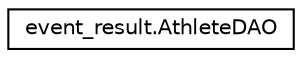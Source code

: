 digraph "Graphical Class Hierarchy"
{
  edge [fontname="Helvetica",fontsize="10",labelfontname="Helvetica",labelfontsize="10"];
  node [fontname="Helvetica",fontsize="10",shape=record];
  rankdir="LR";
  Node0 [label="event_result.AthleteDAO",height=0.2,width=0.4,color="black", fillcolor="white", style="filled",URL="$classevent__result_1_1_athlete_d_a_o.html"];
}

